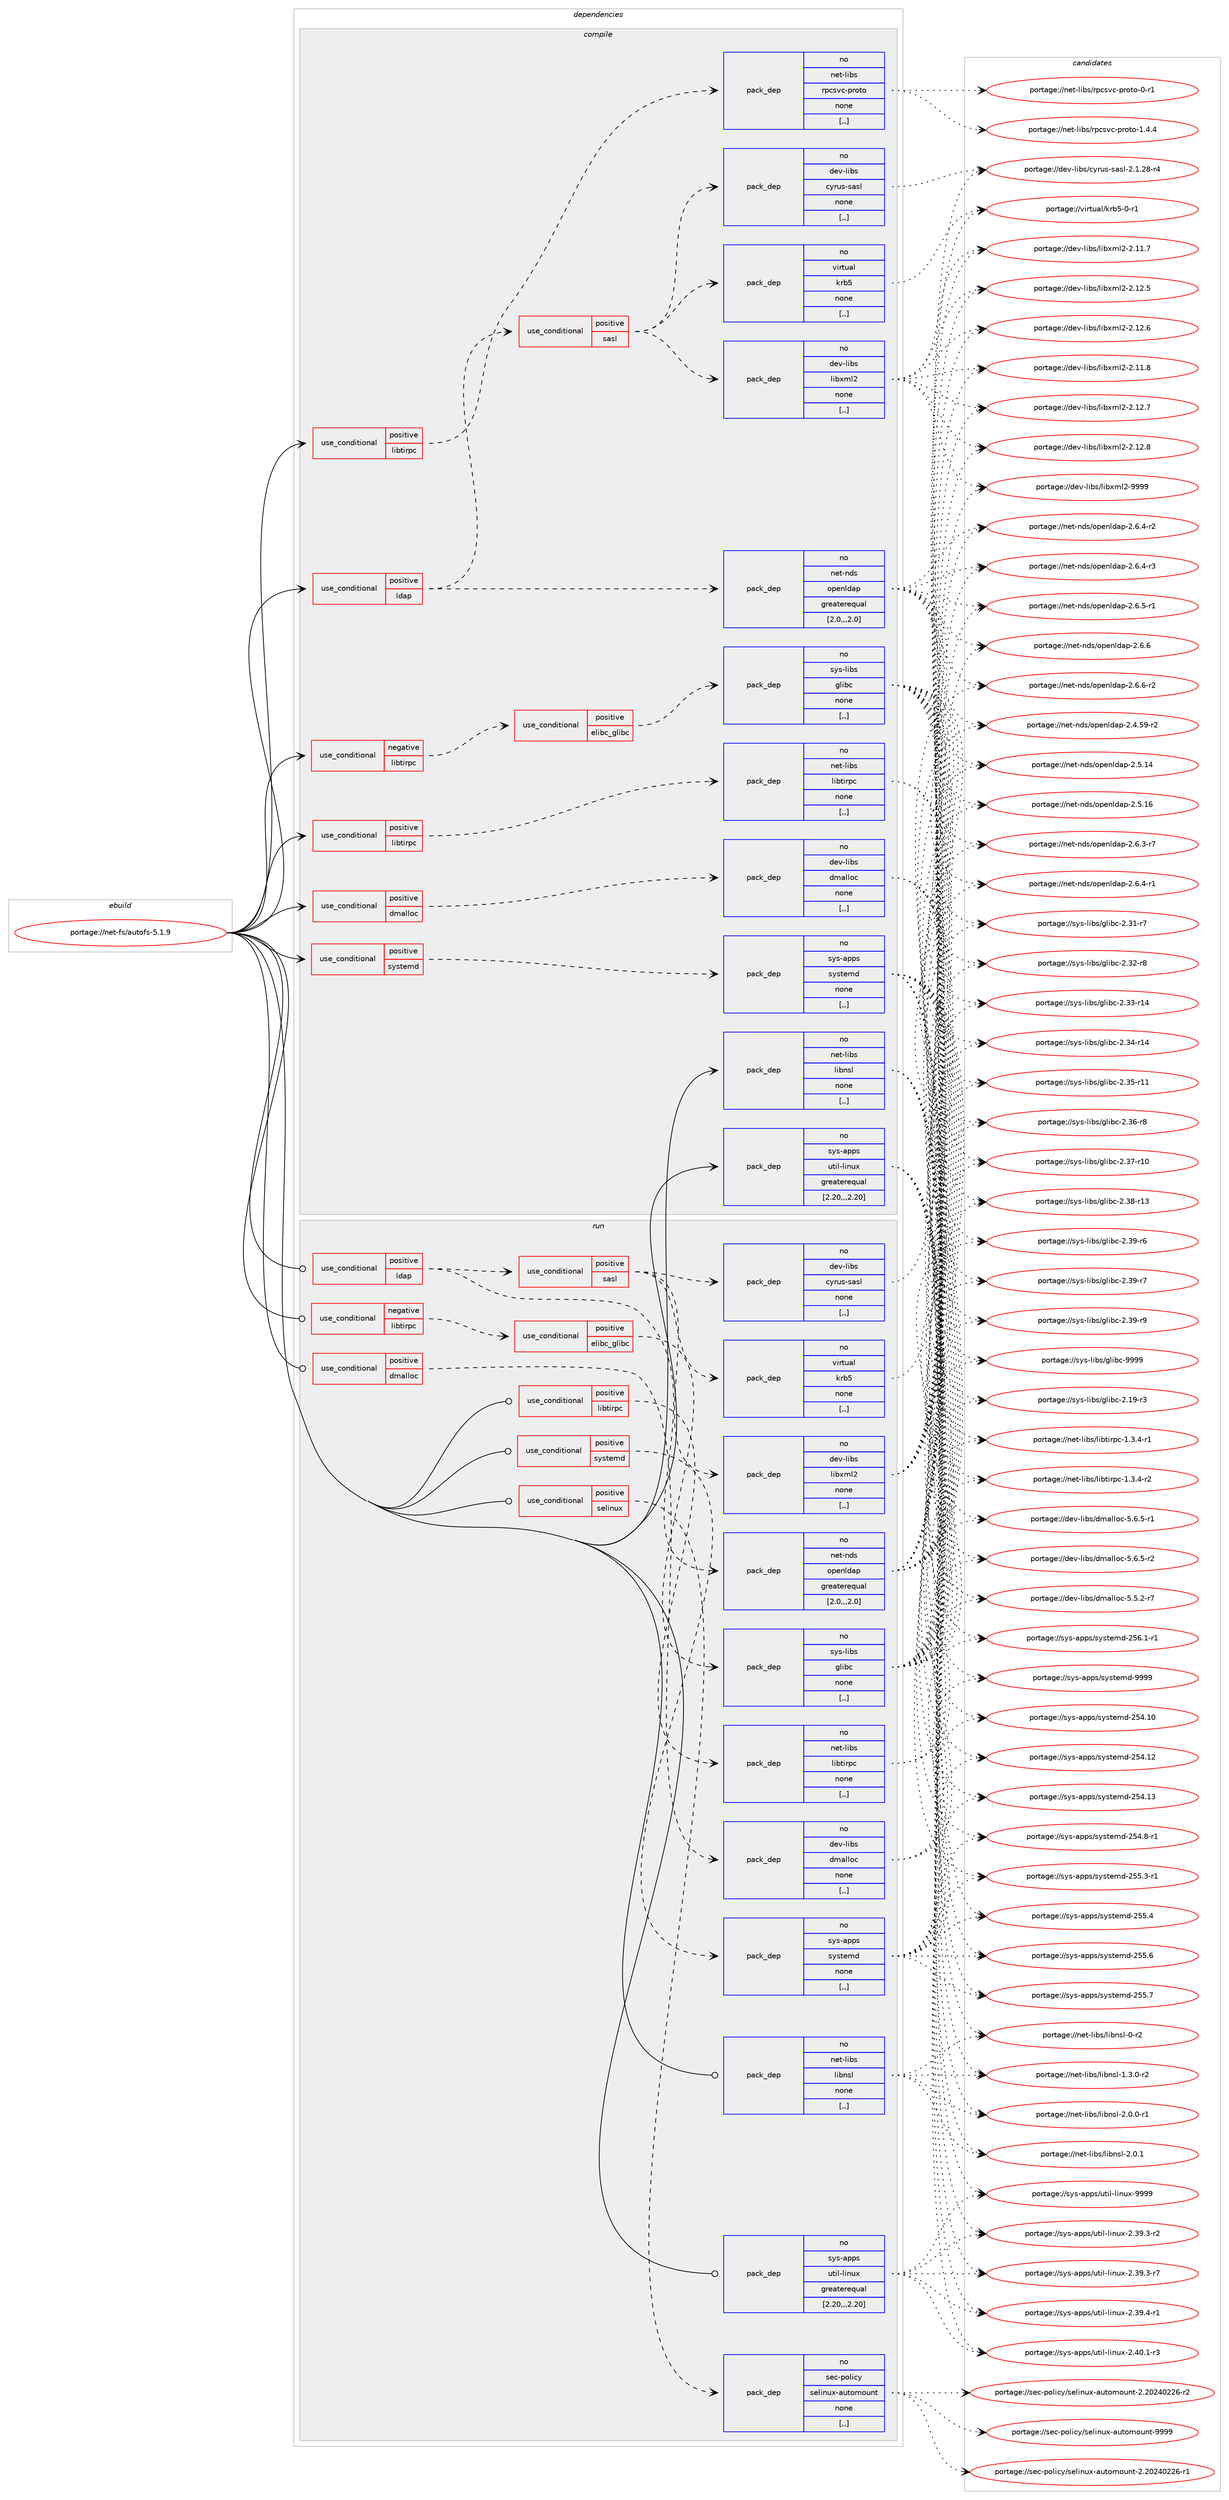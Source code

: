 digraph prolog {

# *************
# Graph options
# *************

newrank=true;
concentrate=true;
compound=true;
graph [rankdir=LR,fontname=Helvetica,fontsize=10,ranksep=1.5];#, ranksep=2.5, nodesep=0.2];
edge  [arrowhead=vee];
node  [fontname=Helvetica,fontsize=10];

# **********
# The ebuild
# **********

subgraph cluster_leftcol {
color=gray;
label=<<i>ebuild</i>>;
id [label="portage://net-fs/autofs-5.1.9", color=red, width=4, href="../net-fs/autofs-5.1.9.svg"];
}

# ****************
# The dependencies
# ****************

subgraph cluster_midcol {
color=gray;
label=<<i>dependencies</i>>;
subgraph cluster_compile {
fillcolor="#eeeeee";
style=filled;
label=<<i>compile</i>>;
subgraph cond87796 {
dependency338786 [label=<<TABLE BORDER="0" CELLBORDER="1" CELLSPACING="0" CELLPADDING="4"><TR><TD ROWSPAN="3" CELLPADDING="10">use_conditional</TD></TR><TR><TD>negative</TD></TR><TR><TD>libtirpc</TD></TR></TABLE>>, shape=none, color=red];
subgraph cond87797 {
dependency338787 [label=<<TABLE BORDER="0" CELLBORDER="1" CELLSPACING="0" CELLPADDING="4"><TR><TD ROWSPAN="3" CELLPADDING="10">use_conditional</TD></TR><TR><TD>positive</TD></TR><TR><TD>elibc_glibc</TD></TR></TABLE>>, shape=none, color=red];
subgraph pack248451 {
dependency338788 [label=<<TABLE BORDER="0" CELLBORDER="1" CELLSPACING="0" CELLPADDING="4" WIDTH="220"><TR><TD ROWSPAN="6" CELLPADDING="30">pack_dep</TD></TR><TR><TD WIDTH="110">no</TD></TR><TR><TD>sys-libs</TD></TR><TR><TD>glibc</TD></TR><TR><TD>none</TD></TR><TR><TD>[,,]</TD></TR></TABLE>>, shape=none, color=blue];
}
dependency338787:e -> dependency338788:w [weight=20,style="dashed",arrowhead="vee"];
}
dependency338786:e -> dependency338787:w [weight=20,style="dashed",arrowhead="vee"];
}
id:e -> dependency338786:w [weight=20,style="solid",arrowhead="vee"];
subgraph cond87798 {
dependency338789 [label=<<TABLE BORDER="0" CELLBORDER="1" CELLSPACING="0" CELLPADDING="4"><TR><TD ROWSPAN="3" CELLPADDING="10">use_conditional</TD></TR><TR><TD>positive</TD></TR><TR><TD>dmalloc</TD></TR></TABLE>>, shape=none, color=red];
subgraph pack248452 {
dependency338790 [label=<<TABLE BORDER="0" CELLBORDER="1" CELLSPACING="0" CELLPADDING="4" WIDTH="220"><TR><TD ROWSPAN="6" CELLPADDING="30">pack_dep</TD></TR><TR><TD WIDTH="110">no</TD></TR><TR><TD>dev-libs</TD></TR><TR><TD>dmalloc</TD></TR><TR><TD>none</TD></TR><TR><TD>[,,]</TD></TR></TABLE>>, shape=none, color=blue];
}
dependency338789:e -> dependency338790:w [weight=20,style="dashed",arrowhead="vee"];
}
id:e -> dependency338789:w [weight=20,style="solid",arrowhead="vee"];
subgraph cond87799 {
dependency338791 [label=<<TABLE BORDER="0" CELLBORDER="1" CELLSPACING="0" CELLPADDING="4"><TR><TD ROWSPAN="3" CELLPADDING="10">use_conditional</TD></TR><TR><TD>positive</TD></TR><TR><TD>ldap</TD></TR></TABLE>>, shape=none, color=red];
subgraph pack248453 {
dependency338792 [label=<<TABLE BORDER="0" CELLBORDER="1" CELLSPACING="0" CELLPADDING="4" WIDTH="220"><TR><TD ROWSPAN="6" CELLPADDING="30">pack_dep</TD></TR><TR><TD WIDTH="110">no</TD></TR><TR><TD>net-nds</TD></TR><TR><TD>openldap</TD></TR><TR><TD>greaterequal</TD></TR><TR><TD>[2.0,,,2.0]</TD></TR></TABLE>>, shape=none, color=blue];
}
dependency338791:e -> dependency338792:w [weight=20,style="dashed",arrowhead="vee"];
subgraph cond87800 {
dependency338793 [label=<<TABLE BORDER="0" CELLBORDER="1" CELLSPACING="0" CELLPADDING="4"><TR><TD ROWSPAN="3" CELLPADDING="10">use_conditional</TD></TR><TR><TD>positive</TD></TR><TR><TD>sasl</TD></TR></TABLE>>, shape=none, color=red];
subgraph pack248454 {
dependency338794 [label=<<TABLE BORDER="0" CELLBORDER="1" CELLSPACING="0" CELLPADDING="4" WIDTH="220"><TR><TD ROWSPAN="6" CELLPADDING="30">pack_dep</TD></TR><TR><TD WIDTH="110">no</TD></TR><TR><TD>dev-libs</TD></TR><TR><TD>cyrus-sasl</TD></TR><TR><TD>none</TD></TR><TR><TD>[,,]</TD></TR></TABLE>>, shape=none, color=blue];
}
dependency338793:e -> dependency338794:w [weight=20,style="dashed",arrowhead="vee"];
subgraph pack248455 {
dependency338795 [label=<<TABLE BORDER="0" CELLBORDER="1" CELLSPACING="0" CELLPADDING="4" WIDTH="220"><TR><TD ROWSPAN="6" CELLPADDING="30">pack_dep</TD></TR><TR><TD WIDTH="110">no</TD></TR><TR><TD>dev-libs</TD></TR><TR><TD>libxml2</TD></TR><TR><TD>none</TD></TR><TR><TD>[,,]</TD></TR></TABLE>>, shape=none, color=blue];
}
dependency338793:e -> dependency338795:w [weight=20,style="dashed",arrowhead="vee"];
subgraph pack248456 {
dependency338796 [label=<<TABLE BORDER="0" CELLBORDER="1" CELLSPACING="0" CELLPADDING="4" WIDTH="220"><TR><TD ROWSPAN="6" CELLPADDING="30">pack_dep</TD></TR><TR><TD WIDTH="110">no</TD></TR><TR><TD>virtual</TD></TR><TR><TD>krb5</TD></TR><TR><TD>none</TD></TR><TR><TD>[,,]</TD></TR></TABLE>>, shape=none, color=blue];
}
dependency338793:e -> dependency338796:w [weight=20,style="dashed",arrowhead="vee"];
}
dependency338791:e -> dependency338793:w [weight=20,style="dashed",arrowhead="vee"];
}
id:e -> dependency338791:w [weight=20,style="solid",arrowhead="vee"];
subgraph cond87801 {
dependency338797 [label=<<TABLE BORDER="0" CELLBORDER="1" CELLSPACING="0" CELLPADDING="4"><TR><TD ROWSPAN="3" CELLPADDING="10">use_conditional</TD></TR><TR><TD>positive</TD></TR><TR><TD>libtirpc</TD></TR></TABLE>>, shape=none, color=red];
subgraph pack248457 {
dependency338798 [label=<<TABLE BORDER="0" CELLBORDER="1" CELLSPACING="0" CELLPADDING="4" WIDTH="220"><TR><TD ROWSPAN="6" CELLPADDING="30">pack_dep</TD></TR><TR><TD WIDTH="110">no</TD></TR><TR><TD>net-libs</TD></TR><TR><TD>libtirpc</TD></TR><TR><TD>none</TD></TR><TR><TD>[,,]</TD></TR></TABLE>>, shape=none, color=blue];
}
dependency338797:e -> dependency338798:w [weight=20,style="dashed",arrowhead="vee"];
}
id:e -> dependency338797:w [weight=20,style="solid",arrowhead="vee"];
subgraph cond87802 {
dependency338799 [label=<<TABLE BORDER="0" CELLBORDER="1" CELLSPACING="0" CELLPADDING="4"><TR><TD ROWSPAN="3" CELLPADDING="10">use_conditional</TD></TR><TR><TD>positive</TD></TR><TR><TD>libtirpc</TD></TR></TABLE>>, shape=none, color=red];
subgraph pack248458 {
dependency338800 [label=<<TABLE BORDER="0" CELLBORDER="1" CELLSPACING="0" CELLPADDING="4" WIDTH="220"><TR><TD ROWSPAN="6" CELLPADDING="30">pack_dep</TD></TR><TR><TD WIDTH="110">no</TD></TR><TR><TD>net-libs</TD></TR><TR><TD>rpcsvc-proto</TD></TR><TR><TD>none</TD></TR><TR><TD>[,,]</TD></TR></TABLE>>, shape=none, color=blue];
}
dependency338799:e -> dependency338800:w [weight=20,style="dashed",arrowhead="vee"];
}
id:e -> dependency338799:w [weight=20,style="solid",arrowhead="vee"];
subgraph cond87803 {
dependency338801 [label=<<TABLE BORDER="0" CELLBORDER="1" CELLSPACING="0" CELLPADDING="4"><TR><TD ROWSPAN="3" CELLPADDING="10">use_conditional</TD></TR><TR><TD>positive</TD></TR><TR><TD>systemd</TD></TR></TABLE>>, shape=none, color=red];
subgraph pack248459 {
dependency338802 [label=<<TABLE BORDER="0" CELLBORDER="1" CELLSPACING="0" CELLPADDING="4" WIDTH="220"><TR><TD ROWSPAN="6" CELLPADDING="30">pack_dep</TD></TR><TR><TD WIDTH="110">no</TD></TR><TR><TD>sys-apps</TD></TR><TR><TD>systemd</TD></TR><TR><TD>none</TD></TR><TR><TD>[,,]</TD></TR></TABLE>>, shape=none, color=blue];
}
dependency338801:e -> dependency338802:w [weight=20,style="dashed",arrowhead="vee"];
}
id:e -> dependency338801:w [weight=20,style="solid",arrowhead="vee"];
subgraph pack248460 {
dependency338803 [label=<<TABLE BORDER="0" CELLBORDER="1" CELLSPACING="0" CELLPADDING="4" WIDTH="220"><TR><TD ROWSPAN="6" CELLPADDING="30">pack_dep</TD></TR><TR><TD WIDTH="110">no</TD></TR><TR><TD>net-libs</TD></TR><TR><TD>libnsl</TD></TR><TR><TD>none</TD></TR><TR><TD>[,,]</TD></TR></TABLE>>, shape=none, color=blue];
}
id:e -> dependency338803:w [weight=20,style="solid",arrowhead="vee"];
subgraph pack248461 {
dependency338804 [label=<<TABLE BORDER="0" CELLBORDER="1" CELLSPACING="0" CELLPADDING="4" WIDTH="220"><TR><TD ROWSPAN="6" CELLPADDING="30">pack_dep</TD></TR><TR><TD WIDTH="110">no</TD></TR><TR><TD>sys-apps</TD></TR><TR><TD>util-linux</TD></TR><TR><TD>greaterequal</TD></TR><TR><TD>[2.20,,,2.20]</TD></TR></TABLE>>, shape=none, color=blue];
}
id:e -> dependency338804:w [weight=20,style="solid",arrowhead="vee"];
}
subgraph cluster_compileandrun {
fillcolor="#eeeeee";
style=filled;
label=<<i>compile and run</i>>;
}
subgraph cluster_run {
fillcolor="#eeeeee";
style=filled;
label=<<i>run</i>>;
subgraph cond87804 {
dependency338805 [label=<<TABLE BORDER="0" CELLBORDER="1" CELLSPACING="0" CELLPADDING="4"><TR><TD ROWSPAN="3" CELLPADDING="10">use_conditional</TD></TR><TR><TD>negative</TD></TR><TR><TD>libtirpc</TD></TR></TABLE>>, shape=none, color=red];
subgraph cond87805 {
dependency338806 [label=<<TABLE BORDER="0" CELLBORDER="1" CELLSPACING="0" CELLPADDING="4"><TR><TD ROWSPAN="3" CELLPADDING="10">use_conditional</TD></TR><TR><TD>positive</TD></TR><TR><TD>elibc_glibc</TD></TR></TABLE>>, shape=none, color=red];
subgraph pack248462 {
dependency338807 [label=<<TABLE BORDER="0" CELLBORDER="1" CELLSPACING="0" CELLPADDING="4" WIDTH="220"><TR><TD ROWSPAN="6" CELLPADDING="30">pack_dep</TD></TR><TR><TD WIDTH="110">no</TD></TR><TR><TD>sys-libs</TD></TR><TR><TD>glibc</TD></TR><TR><TD>none</TD></TR><TR><TD>[,,]</TD></TR></TABLE>>, shape=none, color=blue];
}
dependency338806:e -> dependency338807:w [weight=20,style="dashed",arrowhead="vee"];
}
dependency338805:e -> dependency338806:w [weight=20,style="dashed",arrowhead="vee"];
}
id:e -> dependency338805:w [weight=20,style="solid",arrowhead="odot"];
subgraph cond87806 {
dependency338808 [label=<<TABLE BORDER="0" CELLBORDER="1" CELLSPACING="0" CELLPADDING="4"><TR><TD ROWSPAN="3" CELLPADDING="10">use_conditional</TD></TR><TR><TD>positive</TD></TR><TR><TD>dmalloc</TD></TR></TABLE>>, shape=none, color=red];
subgraph pack248463 {
dependency338809 [label=<<TABLE BORDER="0" CELLBORDER="1" CELLSPACING="0" CELLPADDING="4" WIDTH="220"><TR><TD ROWSPAN="6" CELLPADDING="30">pack_dep</TD></TR><TR><TD WIDTH="110">no</TD></TR><TR><TD>dev-libs</TD></TR><TR><TD>dmalloc</TD></TR><TR><TD>none</TD></TR><TR><TD>[,,]</TD></TR></TABLE>>, shape=none, color=blue];
}
dependency338808:e -> dependency338809:w [weight=20,style="dashed",arrowhead="vee"];
}
id:e -> dependency338808:w [weight=20,style="solid",arrowhead="odot"];
subgraph cond87807 {
dependency338810 [label=<<TABLE BORDER="0" CELLBORDER="1" CELLSPACING="0" CELLPADDING="4"><TR><TD ROWSPAN="3" CELLPADDING="10">use_conditional</TD></TR><TR><TD>positive</TD></TR><TR><TD>ldap</TD></TR></TABLE>>, shape=none, color=red];
subgraph pack248464 {
dependency338811 [label=<<TABLE BORDER="0" CELLBORDER="1" CELLSPACING="0" CELLPADDING="4" WIDTH="220"><TR><TD ROWSPAN="6" CELLPADDING="30">pack_dep</TD></TR><TR><TD WIDTH="110">no</TD></TR><TR><TD>net-nds</TD></TR><TR><TD>openldap</TD></TR><TR><TD>greaterequal</TD></TR><TR><TD>[2.0,,,2.0]</TD></TR></TABLE>>, shape=none, color=blue];
}
dependency338810:e -> dependency338811:w [weight=20,style="dashed",arrowhead="vee"];
subgraph cond87808 {
dependency338812 [label=<<TABLE BORDER="0" CELLBORDER="1" CELLSPACING="0" CELLPADDING="4"><TR><TD ROWSPAN="3" CELLPADDING="10">use_conditional</TD></TR><TR><TD>positive</TD></TR><TR><TD>sasl</TD></TR></TABLE>>, shape=none, color=red];
subgraph pack248465 {
dependency338813 [label=<<TABLE BORDER="0" CELLBORDER="1" CELLSPACING="0" CELLPADDING="4" WIDTH="220"><TR><TD ROWSPAN="6" CELLPADDING="30">pack_dep</TD></TR><TR><TD WIDTH="110">no</TD></TR><TR><TD>dev-libs</TD></TR><TR><TD>cyrus-sasl</TD></TR><TR><TD>none</TD></TR><TR><TD>[,,]</TD></TR></TABLE>>, shape=none, color=blue];
}
dependency338812:e -> dependency338813:w [weight=20,style="dashed",arrowhead="vee"];
subgraph pack248466 {
dependency338814 [label=<<TABLE BORDER="0" CELLBORDER="1" CELLSPACING="0" CELLPADDING="4" WIDTH="220"><TR><TD ROWSPAN="6" CELLPADDING="30">pack_dep</TD></TR><TR><TD WIDTH="110">no</TD></TR><TR><TD>dev-libs</TD></TR><TR><TD>libxml2</TD></TR><TR><TD>none</TD></TR><TR><TD>[,,]</TD></TR></TABLE>>, shape=none, color=blue];
}
dependency338812:e -> dependency338814:w [weight=20,style="dashed",arrowhead="vee"];
subgraph pack248467 {
dependency338815 [label=<<TABLE BORDER="0" CELLBORDER="1" CELLSPACING="0" CELLPADDING="4" WIDTH="220"><TR><TD ROWSPAN="6" CELLPADDING="30">pack_dep</TD></TR><TR><TD WIDTH="110">no</TD></TR><TR><TD>virtual</TD></TR><TR><TD>krb5</TD></TR><TR><TD>none</TD></TR><TR><TD>[,,]</TD></TR></TABLE>>, shape=none, color=blue];
}
dependency338812:e -> dependency338815:w [weight=20,style="dashed",arrowhead="vee"];
}
dependency338810:e -> dependency338812:w [weight=20,style="dashed",arrowhead="vee"];
}
id:e -> dependency338810:w [weight=20,style="solid",arrowhead="odot"];
subgraph cond87809 {
dependency338816 [label=<<TABLE BORDER="0" CELLBORDER="1" CELLSPACING="0" CELLPADDING="4"><TR><TD ROWSPAN="3" CELLPADDING="10">use_conditional</TD></TR><TR><TD>positive</TD></TR><TR><TD>libtirpc</TD></TR></TABLE>>, shape=none, color=red];
subgraph pack248468 {
dependency338817 [label=<<TABLE BORDER="0" CELLBORDER="1" CELLSPACING="0" CELLPADDING="4" WIDTH="220"><TR><TD ROWSPAN="6" CELLPADDING="30">pack_dep</TD></TR><TR><TD WIDTH="110">no</TD></TR><TR><TD>net-libs</TD></TR><TR><TD>libtirpc</TD></TR><TR><TD>none</TD></TR><TR><TD>[,,]</TD></TR></TABLE>>, shape=none, color=blue];
}
dependency338816:e -> dependency338817:w [weight=20,style="dashed",arrowhead="vee"];
}
id:e -> dependency338816:w [weight=20,style="solid",arrowhead="odot"];
subgraph cond87810 {
dependency338818 [label=<<TABLE BORDER="0" CELLBORDER="1" CELLSPACING="0" CELLPADDING="4"><TR><TD ROWSPAN="3" CELLPADDING="10">use_conditional</TD></TR><TR><TD>positive</TD></TR><TR><TD>selinux</TD></TR></TABLE>>, shape=none, color=red];
subgraph pack248469 {
dependency338819 [label=<<TABLE BORDER="0" CELLBORDER="1" CELLSPACING="0" CELLPADDING="4" WIDTH="220"><TR><TD ROWSPAN="6" CELLPADDING="30">pack_dep</TD></TR><TR><TD WIDTH="110">no</TD></TR><TR><TD>sec-policy</TD></TR><TR><TD>selinux-automount</TD></TR><TR><TD>none</TD></TR><TR><TD>[,,]</TD></TR></TABLE>>, shape=none, color=blue];
}
dependency338818:e -> dependency338819:w [weight=20,style="dashed",arrowhead="vee"];
}
id:e -> dependency338818:w [weight=20,style="solid",arrowhead="odot"];
subgraph cond87811 {
dependency338820 [label=<<TABLE BORDER="0" CELLBORDER="1" CELLSPACING="0" CELLPADDING="4"><TR><TD ROWSPAN="3" CELLPADDING="10">use_conditional</TD></TR><TR><TD>positive</TD></TR><TR><TD>systemd</TD></TR></TABLE>>, shape=none, color=red];
subgraph pack248470 {
dependency338821 [label=<<TABLE BORDER="0" CELLBORDER="1" CELLSPACING="0" CELLPADDING="4" WIDTH="220"><TR><TD ROWSPAN="6" CELLPADDING="30">pack_dep</TD></TR><TR><TD WIDTH="110">no</TD></TR><TR><TD>sys-apps</TD></TR><TR><TD>systemd</TD></TR><TR><TD>none</TD></TR><TR><TD>[,,]</TD></TR></TABLE>>, shape=none, color=blue];
}
dependency338820:e -> dependency338821:w [weight=20,style="dashed",arrowhead="vee"];
}
id:e -> dependency338820:w [weight=20,style="solid",arrowhead="odot"];
subgraph pack248471 {
dependency338822 [label=<<TABLE BORDER="0" CELLBORDER="1" CELLSPACING="0" CELLPADDING="4" WIDTH="220"><TR><TD ROWSPAN="6" CELLPADDING="30">pack_dep</TD></TR><TR><TD WIDTH="110">no</TD></TR><TR><TD>net-libs</TD></TR><TR><TD>libnsl</TD></TR><TR><TD>none</TD></TR><TR><TD>[,,]</TD></TR></TABLE>>, shape=none, color=blue];
}
id:e -> dependency338822:w [weight=20,style="solid",arrowhead="odot"];
subgraph pack248472 {
dependency338823 [label=<<TABLE BORDER="0" CELLBORDER="1" CELLSPACING="0" CELLPADDING="4" WIDTH="220"><TR><TD ROWSPAN="6" CELLPADDING="30">pack_dep</TD></TR><TR><TD WIDTH="110">no</TD></TR><TR><TD>sys-apps</TD></TR><TR><TD>util-linux</TD></TR><TR><TD>greaterequal</TD></TR><TR><TD>[2.20,,,2.20]</TD></TR></TABLE>>, shape=none, color=blue];
}
id:e -> dependency338823:w [weight=20,style="solid",arrowhead="odot"];
}
}

# **************
# The candidates
# **************

subgraph cluster_choices {
rank=same;
color=gray;
label=<<i>candidates</i>>;

subgraph choice248451 {
color=black;
nodesep=1;
choice115121115451081059811547103108105989945504649574511451 [label="portage://sys-libs/glibc-2.19-r3", color=red, width=4,href="../sys-libs/glibc-2.19-r3.svg"];
choice115121115451081059811547103108105989945504651494511455 [label="portage://sys-libs/glibc-2.31-r7", color=red, width=4,href="../sys-libs/glibc-2.31-r7.svg"];
choice115121115451081059811547103108105989945504651504511456 [label="portage://sys-libs/glibc-2.32-r8", color=red, width=4,href="../sys-libs/glibc-2.32-r8.svg"];
choice11512111545108105981154710310810598994550465151451144952 [label="portage://sys-libs/glibc-2.33-r14", color=red, width=4,href="../sys-libs/glibc-2.33-r14.svg"];
choice11512111545108105981154710310810598994550465152451144952 [label="portage://sys-libs/glibc-2.34-r14", color=red, width=4,href="../sys-libs/glibc-2.34-r14.svg"];
choice11512111545108105981154710310810598994550465153451144949 [label="portage://sys-libs/glibc-2.35-r11", color=red, width=4,href="../sys-libs/glibc-2.35-r11.svg"];
choice115121115451081059811547103108105989945504651544511456 [label="portage://sys-libs/glibc-2.36-r8", color=red, width=4,href="../sys-libs/glibc-2.36-r8.svg"];
choice11512111545108105981154710310810598994550465155451144948 [label="portage://sys-libs/glibc-2.37-r10", color=red, width=4,href="../sys-libs/glibc-2.37-r10.svg"];
choice11512111545108105981154710310810598994550465156451144951 [label="portage://sys-libs/glibc-2.38-r13", color=red, width=4,href="../sys-libs/glibc-2.38-r13.svg"];
choice115121115451081059811547103108105989945504651574511454 [label="portage://sys-libs/glibc-2.39-r6", color=red, width=4,href="../sys-libs/glibc-2.39-r6.svg"];
choice115121115451081059811547103108105989945504651574511455 [label="portage://sys-libs/glibc-2.39-r7", color=red, width=4,href="../sys-libs/glibc-2.39-r7.svg"];
choice115121115451081059811547103108105989945504651574511457 [label="portage://sys-libs/glibc-2.39-r9", color=red, width=4,href="../sys-libs/glibc-2.39-r9.svg"];
choice11512111545108105981154710310810598994557575757 [label="portage://sys-libs/glibc-9999", color=red, width=4,href="../sys-libs/glibc-9999.svg"];
dependency338788:e -> choice115121115451081059811547103108105989945504649574511451:w [style=dotted,weight="100"];
dependency338788:e -> choice115121115451081059811547103108105989945504651494511455:w [style=dotted,weight="100"];
dependency338788:e -> choice115121115451081059811547103108105989945504651504511456:w [style=dotted,weight="100"];
dependency338788:e -> choice11512111545108105981154710310810598994550465151451144952:w [style=dotted,weight="100"];
dependency338788:e -> choice11512111545108105981154710310810598994550465152451144952:w [style=dotted,weight="100"];
dependency338788:e -> choice11512111545108105981154710310810598994550465153451144949:w [style=dotted,weight="100"];
dependency338788:e -> choice115121115451081059811547103108105989945504651544511456:w [style=dotted,weight="100"];
dependency338788:e -> choice11512111545108105981154710310810598994550465155451144948:w [style=dotted,weight="100"];
dependency338788:e -> choice11512111545108105981154710310810598994550465156451144951:w [style=dotted,weight="100"];
dependency338788:e -> choice115121115451081059811547103108105989945504651574511454:w [style=dotted,weight="100"];
dependency338788:e -> choice115121115451081059811547103108105989945504651574511455:w [style=dotted,weight="100"];
dependency338788:e -> choice115121115451081059811547103108105989945504651574511457:w [style=dotted,weight="100"];
dependency338788:e -> choice11512111545108105981154710310810598994557575757:w [style=dotted,weight="100"];
}
subgraph choice248452 {
color=black;
nodesep=1;
choice10010111845108105981154710010997108108111994553465346504511455 [label="portage://dev-libs/dmalloc-5.5.2-r7", color=red, width=4,href="../dev-libs/dmalloc-5.5.2-r7.svg"];
choice10010111845108105981154710010997108108111994553465446534511449 [label="portage://dev-libs/dmalloc-5.6.5-r1", color=red, width=4,href="../dev-libs/dmalloc-5.6.5-r1.svg"];
choice10010111845108105981154710010997108108111994553465446534511450 [label="portage://dev-libs/dmalloc-5.6.5-r2", color=red, width=4,href="../dev-libs/dmalloc-5.6.5-r2.svg"];
dependency338790:e -> choice10010111845108105981154710010997108108111994553465346504511455:w [style=dotted,weight="100"];
dependency338790:e -> choice10010111845108105981154710010997108108111994553465446534511449:w [style=dotted,weight="100"];
dependency338790:e -> choice10010111845108105981154710010997108108111994553465446534511450:w [style=dotted,weight="100"];
}
subgraph choice248453 {
color=black;
nodesep=1;
choice110101116451101001154711111210111010810097112455046524653574511450 [label="portage://net-nds/openldap-2.4.59-r2", color=red, width=4,href="../net-nds/openldap-2.4.59-r2.svg"];
choice11010111645110100115471111121011101081009711245504653464952 [label="portage://net-nds/openldap-2.5.14", color=red, width=4,href="../net-nds/openldap-2.5.14.svg"];
choice11010111645110100115471111121011101081009711245504653464954 [label="portage://net-nds/openldap-2.5.16", color=red, width=4,href="../net-nds/openldap-2.5.16.svg"];
choice1101011164511010011547111112101110108100971124550465446514511455 [label="portage://net-nds/openldap-2.6.3-r7", color=red, width=4,href="../net-nds/openldap-2.6.3-r7.svg"];
choice1101011164511010011547111112101110108100971124550465446524511449 [label="portage://net-nds/openldap-2.6.4-r1", color=red, width=4,href="../net-nds/openldap-2.6.4-r1.svg"];
choice1101011164511010011547111112101110108100971124550465446524511450 [label="portage://net-nds/openldap-2.6.4-r2", color=red, width=4,href="../net-nds/openldap-2.6.4-r2.svg"];
choice1101011164511010011547111112101110108100971124550465446524511451 [label="portage://net-nds/openldap-2.6.4-r3", color=red, width=4,href="../net-nds/openldap-2.6.4-r3.svg"];
choice1101011164511010011547111112101110108100971124550465446534511449 [label="portage://net-nds/openldap-2.6.5-r1", color=red, width=4,href="../net-nds/openldap-2.6.5-r1.svg"];
choice110101116451101001154711111210111010810097112455046544654 [label="portage://net-nds/openldap-2.6.6", color=red, width=4,href="../net-nds/openldap-2.6.6.svg"];
choice1101011164511010011547111112101110108100971124550465446544511450 [label="portage://net-nds/openldap-2.6.6-r2", color=red, width=4,href="../net-nds/openldap-2.6.6-r2.svg"];
dependency338792:e -> choice110101116451101001154711111210111010810097112455046524653574511450:w [style=dotted,weight="100"];
dependency338792:e -> choice11010111645110100115471111121011101081009711245504653464952:w [style=dotted,weight="100"];
dependency338792:e -> choice11010111645110100115471111121011101081009711245504653464954:w [style=dotted,weight="100"];
dependency338792:e -> choice1101011164511010011547111112101110108100971124550465446514511455:w [style=dotted,weight="100"];
dependency338792:e -> choice1101011164511010011547111112101110108100971124550465446524511449:w [style=dotted,weight="100"];
dependency338792:e -> choice1101011164511010011547111112101110108100971124550465446524511450:w [style=dotted,weight="100"];
dependency338792:e -> choice1101011164511010011547111112101110108100971124550465446524511451:w [style=dotted,weight="100"];
dependency338792:e -> choice1101011164511010011547111112101110108100971124550465446534511449:w [style=dotted,weight="100"];
dependency338792:e -> choice110101116451101001154711111210111010810097112455046544654:w [style=dotted,weight="100"];
dependency338792:e -> choice1101011164511010011547111112101110108100971124550465446544511450:w [style=dotted,weight="100"];
}
subgraph choice248454 {
color=black;
nodesep=1;
choice100101118451081059811547991211141171154511597115108455046494650564511452 [label="portage://dev-libs/cyrus-sasl-2.1.28-r4", color=red, width=4,href="../dev-libs/cyrus-sasl-2.1.28-r4.svg"];
dependency338794:e -> choice100101118451081059811547991211141171154511597115108455046494650564511452:w [style=dotted,weight="100"];
}
subgraph choice248455 {
color=black;
nodesep=1;
choice100101118451081059811547108105981201091085045504649494655 [label="portage://dev-libs/libxml2-2.11.7", color=red, width=4,href="../dev-libs/libxml2-2.11.7.svg"];
choice100101118451081059811547108105981201091085045504649494656 [label="portage://dev-libs/libxml2-2.11.8", color=red, width=4,href="../dev-libs/libxml2-2.11.8.svg"];
choice100101118451081059811547108105981201091085045504649504653 [label="portage://dev-libs/libxml2-2.12.5", color=red, width=4,href="../dev-libs/libxml2-2.12.5.svg"];
choice100101118451081059811547108105981201091085045504649504654 [label="portage://dev-libs/libxml2-2.12.6", color=red, width=4,href="../dev-libs/libxml2-2.12.6.svg"];
choice100101118451081059811547108105981201091085045504649504655 [label="portage://dev-libs/libxml2-2.12.7", color=red, width=4,href="../dev-libs/libxml2-2.12.7.svg"];
choice100101118451081059811547108105981201091085045504649504656 [label="portage://dev-libs/libxml2-2.12.8", color=red, width=4,href="../dev-libs/libxml2-2.12.8.svg"];
choice10010111845108105981154710810598120109108504557575757 [label="portage://dev-libs/libxml2-9999", color=red, width=4,href="../dev-libs/libxml2-9999.svg"];
dependency338795:e -> choice100101118451081059811547108105981201091085045504649494655:w [style=dotted,weight="100"];
dependency338795:e -> choice100101118451081059811547108105981201091085045504649494656:w [style=dotted,weight="100"];
dependency338795:e -> choice100101118451081059811547108105981201091085045504649504653:w [style=dotted,weight="100"];
dependency338795:e -> choice100101118451081059811547108105981201091085045504649504654:w [style=dotted,weight="100"];
dependency338795:e -> choice100101118451081059811547108105981201091085045504649504655:w [style=dotted,weight="100"];
dependency338795:e -> choice100101118451081059811547108105981201091085045504649504656:w [style=dotted,weight="100"];
dependency338795:e -> choice10010111845108105981154710810598120109108504557575757:w [style=dotted,weight="100"];
}
subgraph choice248456 {
color=black;
nodesep=1;
choice1181051141161179710847107114985345484511449 [label="portage://virtual/krb5-0-r1", color=red, width=4,href="../virtual/krb5-0-r1.svg"];
dependency338796:e -> choice1181051141161179710847107114985345484511449:w [style=dotted,weight="100"];
}
subgraph choice248457 {
color=black;
nodesep=1;
choice11010111645108105981154710810598116105114112994549465146524511449 [label="portage://net-libs/libtirpc-1.3.4-r1", color=red, width=4,href="../net-libs/libtirpc-1.3.4-r1.svg"];
choice11010111645108105981154710810598116105114112994549465146524511450 [label="portage://net-libs/libtirpc-1.3.4-r2", color=red, width=4,href="../net-libs/libtirpc-1.3.4-r2.svg"];
dependency338798:e -> choice11010111645108105981154710810598116105114112994549465146524511449:w [style=dotted,weight="100"];
dependency338798:e -> choice11010111645108105981154710810598116105114112994549465146524511450:w [style=dotted,weight="100"];
}
subgraph choice248458 {
color=black;
nodesep=1;
choice11010111645108105981154711411299115118994511211411111611145484511449 [label="portage://net-libs/rpcsvc-proto-0-r1", color=red, width=4,href="../net-libs/rpcsvc-proto-0-r1.svg"];
choice110101116451081059811547114112991151189945112114111116111454946524652 [label="portage://net-libs/rpcsvc-proto-1.4.4", color=red, width=4,href="../net-libs/rpcsvc-proto-1.4.4.svg"];
dependency338800:e -> choice11010111645108105981154711411299115118994511211411111611145484511449:w [style=dotted,weight="100"];
dependency338800:e -> choice110101116451081059811547114112991151189945112114111116111454946524652:w [style=dotted,weight="100"];
}
subgraph choice248459 {
color=black;
nodesep=1;
choice11512111545971121121154711512111511610110910045505352464948 [label="portage://sys-apps/systemd-254.10", color=red, width=4,href="../sys-apps/systemd-254.10.svg"];
choice11512111545971121121154711512111511610110910045505352464950 [label="portage://sys-apps/systemd-254.12", color=red, width=4,href="../sys-apps/systemd-254.12.svg"];
choice11512111545971121121154711512111511610110910045505352464951 [label="portage://sys-apps/systemd-254.13", color=red, width=4,href="../sys-apps/systemd-254.13.svg"];
choice1151211154597112112115471151211151161011091004550535246564511449 [label="portage://sys-apps/systemd-254.8-r1", color=red, width=4,href="../sys-apps/systemd-254.8-r1.svg"];
choice1151211154597112112115471151211151161011091004550535346514511449 [label="portage://sys-apps/systemd-255.3-r1", color=red, width=4,href="../sys-apps/systemd-255.3-r1.svg"];
choice115121115459711211211547115121115116101109100455053534652 [label="portage://sys-apps/systemd-255.4", color=red, width=4,href="../sys-apps/systemd-255.4.svg"];
choice115121115459711211211547115121115116101109100455053534654 [label="portage://sys-apps/systemd-255.6", color=red, width=4,href="../sys-apps/systemd-255.6.svg"];
choice115121115459711211211547115121115116101109100455053534655 [label="portage://sys-apps/systemd-255.7", color=red, width=4,href="../sys-apps/systemd-255.7.svg"];
choice1151211154597112112115471151211151161011091004550535446494511449 [label="portage://sys-apps/systemd-256.1-r1", color=red, width=4,href="../sys-apps/systemd-256.1-r1.svg"];
choice1151211154597112112115471151211151161011091004557575757 [label="portage://sys-apps/systemd-9999", color=red, width=4,href="../sys-apps/systemd-9999.svg"];
dependency338802:e -> choice11512111545971121121154711512111511610110910045505352464948:w [style=dotted,weight="100"];
dependency338802:e -> choice11512111545971121121154711512111511610110910045505352464950:w [style=dotted,weight="100"];
dependency338802:e -> choice11512111545971121121154711512111511610110910045505352464951:w [style=dotted,weight="100"];
dependency338802:e -> choice1151211154597112112115471151211151161011091004550535246564511449:w [style=dotted,weight="100"];
dependency338802:e -> choice1151211154597112112115471151211151161011091004550535346514511449:w [style=dotted,weight="100"];
dependency338802:e -> choice115121115459711211211547115121115116101109100455053534652:w [style=dotted,weight="100"];
dependency338802:e -> choice115121115459711211211547115121115116101109100455053534654:w [style=dotted,weight="100"];
dependency338802:e -> choice115121115459711211211547115121115116101109100455053534655:w [style=dotted,weight="100"];
dependency338802:e -> choice1151211154597112112115471151211151161011091004550535446494511449:w [style=dotted,weight="100"];
dependency338802:e -> choice1151211154597112112115471151211151161011091004557575757:w [style=dotted,weight="100"];
}
subgraph choice248460 {
color=black;
nodesep=1;
choice1101011164510810598115471081059811011510845484511450 [label="portage://net-libs/libnsl-0-r2", color=red, width=4,href="../net-libs/libnsl-0-r2.svg"];
choice110101116451081059811547108105981101151084549465146484511450 [label="portage://net-libs/libnsl-1.3.0-r2", color=red, width=4,href="../net-libs/libnsl-1.3.0-r2.svg"];
choice110101116451081059811547108105981101151084550464846484511449 [label="portage://net-libs/libnsl-2.0.0-r1", color=red, width=4,href="../net-libs/libnsl-2.0.0-r1.svg"];
choice11010111645108105981154710810598110115108455046484649 [label="portage://net-libs/libnsl-2.0.1", color=red, width=4,href="../net-libs/libnsl-2.0.1.svg"];
dependency338803:e -> choice1101011164510810598115471081059811011510845484511450:w [style=dotted,weight="100"];
dependency338803:e -> choice110101116451081059811547108105981101151084549465146484511450:w [style=dotted,weight="100"];
dependency338803:e -> choice110101116451081059811547108105981101151084550464846484511449:w [style=dotted,weight="100"];
dependency338803:e -> choice11010111645108105981154710810598110115108455046484649:w [style=dotted,weight="100"];
}
subgraph choice248461 {
color=black;
nodesep=1;
choice11512111545971121121154711711610510845108105110117120455046515746514511450 [label="portage://sys-apps/util-linux-2.39.3-r2", color=red, width=4,href="../sys-apps/util-linux-2.39.3-r2.svg"];
choice11512111545971121121154711711610510845108105110117120455046515746514511455 [label="portage://sys-apps/util-linux-2.39.3-r7", color=red, width=4,href="../sys-apps/util-linux-2.39.3-r7.svg"];
choice11512111545971121121154711711610510845108105110117120455046515746524511449 [label="portage://sys-apps/util-linux-2.39.4-r1", color=red, width=4,href="../sys-apps/util-linux-2.39.4-r1.svg"];
choice11512111545971121121154711711610510845108105110117120455046524846494511451 [label="portage://sys-apps/util-linux-2.40.1-r3", color=red, width=4,href="../sys-apps/util-linux-2.40.1-r3.svg"];
choice115121115459711211211547117116105108451081051101171204557575757 [label="portage://sys-apps/util-linux-9999", color=red, width=4,href="../sys-apps/util-linux-9999.svg"];
dependency338804:e -> choice11512111545971121121154711711610510845108105110117120455046515746514511450:w [style=dotted,weight="100"];
dependency338804:e -> choice11512111545971121121154711711610510845108105110117120455046515746514511455:w [style=dotted,weight="100"];
dependency338804:e -> choice11512111545971121121154711711610510845108105110117120455046515746524511449:w [style=dotted,weight="100"];
dependency338804:e -> choice11512111545971121121154711711610510845108105110117120455046524846494511451:w [style=dotted,weight="100"];
dependency338804:e -> choice115121115459711211211547117116105108451081051101171204557575757:w [style=dotted,weight="100"];
}
subgraph choice248462 {
color=black;
nodesep=1;
choice115121115451081059811547103108105989945504649574511451 [label="portage://sys-libs/glibc-2.19-r3", color=red, width=4,href="../sys-libs/glibc-2.19-r3.svg"];
choice115121115451081059811547103108105989945504651494511455 [label="portage://sys-libs/glibc-2.31-r7", color=red, width=4,href="../sys-libs/glibc-2.31-r7.svg"];
choice115121115451081059811547103108105989945504651504511456 [label="portage://sys-libs/glibc-2.32-r8", color=red, width=4,href="../sys-libs/glibc-2.32-r8.svg"];
choice11512111545108105981154710310810598994550465151451144952 [label="portage://sys-libs/glibc-2.33-r14", color=red, width=4,href="../sys-libs/glibc-2.33-r14.svg"];
choice11512111545108105981154710310810598994550465152451144952 [label="portage://sys-libs/glibc-2.34-r14", color=red, width=4,href="../sys-libs/glibc-2.34-r14.svg"];
choice11512111545108105981154710310810598994550465153451144949 [label="portage://sys-libs/glibc-2.35-r11", color=red, width=4,href="../sys-libs/glibc-2.35-r11.svg"];
choice115121115451081059811547103108105989945504651544511456 [label="portage://sys-libs/glibc-2.36-r8", color=red, width=4,href="../sys-libs/glibc-2.36-r8.svg"];
choice11512111545108105981154710310810598994550465155451144948 [label="portage://sys-libs/glibc-2.37-r10", color=red, width=4,href="../sys-libs/glibc-2.37-r10.svg"];
choice11512111545108105981154710310810598994550465156451144951 [label="portage://sys-libs/glibc-2.38-r13", color=red, width=4,href="../sys-libs/glibc-2.38-r13.svg"];
choice115121115451081059811547103108105989945504651574511454 [label="portage://sys-libs/glibc-2.39-r6", color=red, width=4,href="../sys-libs/glibc-2.39-r6.svg"];
choice115121115451081059811547103108105989945504651574511455 [label="portage://sys-libs/glibc-2.39-r7", color=red, width=4,href="../sys-libs/glibc-2.39-r7.svg"];
choice115121115451081059811547103108105989945504651574511457 [label="portage://sys-libs/glibc-2.39-r9", color=red, width=4,href="../sys-libs/glibc-2.39-r9.svg"];
choice11512111545108105981154710310810598994557575757 [label="portage://sys-libs/glibc-9999", color=red, width=4,href="../sys-libs/glibc-9999.svg"];
dependency338807:e -> choice115121115451081059811547103108105989945504649574511451:w [style=dotted,weight="100"];
dependency338807:e -> choice115121115451081059811547103108105989945504651494511455:w [style=dotted,weight="100"];
dependency338807:e -> choice115121115451081059811547103108105989945504651504511456:w [style=dotted,weight="100"];
dependency338807:e -> choice11512111545108105981154710310810598994550465151451144952:w [style=dotted,weight="100"];
dependency338807:e -> choice11512111545108105981154710310810598994550465152451144952:w [style=dotted,weight="100"];
dependency338807:e -> choice11512111545108105981154710310810598994550465153451144949:w [style=dotted,weight="100"];
dependency338807:e -> choice115121115451081059811547103108105989945504651544511456:w [style=dotted,weight="100"];
dependency338807:e -> choice11512111545108105981154710310810598994550465155451144948:w [style=dotted,weight="100"];
dependency338807:e -> choice11512111545108105981154710310810598994550465156451144951:w [style=dotted,weight="100"];
dependency338807:e -> choice115121115451081059811547103108105989945504651574511454:w [style=dotted,weight="100"];
dependency338807:e -> choice115121115451081059811547103108105989945504651574511455:w [style=dotted,weight="100"];
dependency338807:e -> choice115121115451081059811547103108105989945504651574511457:w [style=dotted,weight="100"];
dependency338807:e -> choice11512111545108105981154710310810598994557575757:w [style=dotted,weight="100"];
}
subgraph choice248463 {
color=black;
nodesep=1;
choice10010111845108105981154710010997108108111994553465346504511455 [label="portage://dev-libs/dmalloc-5.5.2-r7", color=red, width=4,href="../dev-libs/dmalloc-5.5.2-r7.svg"];
choice10010111845108105981154710010997108108111994553465446534511449 [label="portage://dev-libs/dmalloc-5.6.5-r1", color=red, width=4,href="../dev-libs/dmalloc-5.6.5-r1.svg"];
choice10010111845108105981154710010997108108111994553465446534511450 [label="portage://dev-libs/dmalloc-5.6.5-r2", color=red, width=4,href="../dev-libs/dmalloc-5.6.5-r2.svg"];
dependency338809:e -> choice10010111845108105981154710010997108108111994553465346504511455:w [style=dotted,weight="100"];
dependency338809:e -> choice10010111845108105981154710010997108108111994553465446534511449:w [style=dotted,weight="100"];
dependency338809:e -> choice10010111845108105981154710010997108108111994553465446534511450:w [style=dotted,weight="100"];
}
subgraph choice248464 {
color=black;
nodesep=1;
choice110101116451101001154711111210111010810097112455046524653574511450 [label="portage://net-nds/openldap-2.4.59-r2", color=red, width=4,href="../net-nds/openldap-2.4.59-r2.svg"];
choice11010111645110100115471111121011101081009711245504653464952 [label="portage://net-nds/openldap-2.5.14", color=red, width=4,href="../net-nds/openldap-2.5.14.svg"];
choice11010111645110100115471111121011101081009711245504653464954 [label="portage://net-nds/openldap-2.5.16", color=red, width=4,href="../net-nds/openldap-2.5.16.svg"];
choice1101011164511010011547111112101110108100971124550465446514511455 [label="portage://net-nds/openldap-2.6.3-r7", color=red, width=4,href="../net-nds/openldap-2.6.3-r7.svg"];
choice1101011164511010011547111112101110108100971124550465446524511449 [label="portage://net-nds/openldap-2.6.4-r1", color=red, width=4,href="../net-nds/openldap-2.6.4-r1.svg"];
choice1101011164511010011547111112101110108100971124550465446524511450 [label="portage://net-nds/openldap-2.6.4-r2", color=red, width=4,href="../net-nds/openldap-2.6.4-r2.svg"];
choice1101011164511010011547111112101110108100971124550465446524511451 [label="portage://net-nds/openldap-2.6.4-r3", color=red, width=4,href="../net-nds/openldap-2.6.4-r3.svg"];
choice1101011164511010011547111112101110108100971124550465446534511449 [label="portage://net-nds/openldap-2.6.5-r1", color=red, width=4,href="../net-nds/openldap-2.6.5-r1.svg"];
choice110101116451101001154711111210111010810097112455046544654 [label="portage://net-nds/openldap-2.6.6", color=red, width=4,href="../net-nds/openldap-2.6.6.svg"];
choice1101011164511010011547111112101110108100971124550465446544511450 [label="portage://net-nds/openldap-2.6.6-r2", color=red, width=4,href="../net-nds/openldap-2.6.6-r2.svg"];
dependency338811:e -> choice110101116451101001154711111210111010810097112455046524653574511450:w [style=dotted,weight="100"];
dependency338811:e -> choice11010111645110100115471111121011101081009711245504653464952:w [style=dotted,weight="100"];
dependency338811:e -> choice11010111645110100115471111121011101081009711245504653464954:w [style=dotted,weight="100"];
dependency338811:e -> choice1101011164511010011547111112101110108100971124550465446514511455:w [style=dotted,weight="100"];
dependency338811:e -> choice1101011164511010011547111112101110108100971124550465446524511449:w [style=dotted,weight="100"];
dependency338811:e -> choice1101011164511010011547111112101110108100971124550465446524511450:w [style=dotted,weight="100"];
dependency338811:e -> choice1101011164511010011547111112101110108100971124550465446524511451:w [style=dotted,weight="100"];
dependency338811:e -> choice1101011164511010011547111112101110108100971124550465446534511449:w [style=dotted,weight="100"];
dependency338811:e -> choice110101116451101001154711111210111010810097112455046544654:w [style=dotted,weight="100"];
dependency338811:e -> choice1101011164511010011547111112101110108100971124550465446544511450:w [style=dotted,weight="100"];
}
subgraph choice248465 {
color=black;
nodesep=1;
choice100101118451081059811547991211141171154511597115108455046494650564511452 [label="portage://dev-libs/cyrus-sasl-2.1.28-r4", color=red, width=4,href="../dev-libs/cyrus-sasl-2.1.28-r4.svg"];
dependency338813:e -> choice100101118451081059811547991211141171154511597115108455046494650564511452:w [style=dotted,weight="100"];
}
subgraph choice248466 {
color=black;
nodesep=1;
choice100101118451081059811547108105981201091085045504649494655 [label="portage://dev-libs/libxml2-2.11.7", color=red, width=4,href="../dev-libs/libxml2-2.11.7.svg"];
choice100101118451081059811547108105981201091085045504649494656 [label="portage://dev-libs/libxml2-2.11.8", color=red, width=4,href="../dev-libs/libxml2-2.11.8.svg"];
choice100101118451081059811547108105981201091085045504649504653 [label="portage://dev-libs/libxml2-2.12.5", color=red, width=4,href="../dev-libs/libxml2-2.12.5.svg"];
choice100101118451081059811547108105981201091085045504649504654 [label="portage://dev-libs/libxml2-2.12.6", color=red, width=4,href="../dev-libs/libxml2-2.12.6.svg"];
choice100101118451081059811547108105981201091085045504649504655 [label="portage://dev-libs/libxml2-2.12.7", color=red, width=4,href="../dev-libs/libxml2-2.12.7.svg"];
choice100101118451081059811547108105981201091085045504649504656 [label="portage://dev-libs/libxml2-2.12.8", color=red, width=4,href="../dev-libs/libxml2-2.12.8.svg"];
choice10010111845108105981154710810598120109108504557575757 [label="portage://dev-libs/libxml2-9999", color=red, width=4,href="../dev-libs/libxml2-9999.svg"];
dependency338814:e -> choice100101118451081059811547108105981201091085045504649494655:w [style=dotted,weight="100"];
dependency338814:e -> choice100101118451081059811547108105981201091085045504649494656:w [style=dotted,weight="100"];
dependency338814:e -> choice100101118451081059811547108105981201091085045504649504653:w [style=dotted,weight="100"];
dependency338814:e -> choice100101118451081059811547108105981201091085045504649504654:w [style=dotted,weight="100"];
dependency338814:e -> choice100101118451081059811547108105981201091085045504649504655:w [style=dotted,weight="100"];
dependency338814:e -> choice100101118451081059811547108105981201091085045504649504656:w [style=dotted,weight="100"];
dependency338814:e -> choice10010111845108105981154710810598120109108504557575757:w [style=dotted,weight="100"];
}
subgraph choice248467 {
color=black;
nodesep=1;
choice1181051141161179710847107114985345484511449 [label="portage://virtual/krb5-0-r1", color=red, width=4,href="../virtual/krb5-0-r1.svg"];
dependency338815:e -> choice1181051141161179710847107114985345484511449:w [style=dotted,weight="100"];
}
subgraph choice248468 {
color=black;
nodesep=1;
choice11010111645108105981154710810598116105114112994549465146524511449 [label="portage://net-libs/libtirpc-1.3.4-r1", color=red, width=4,href="../net-libs/libtirpc-1.3.4-r1.svg"];
choice11010111645108105981154710810598116105114112994549465146524511450 [label="portage://net-libs/libtirpc-1.3.4-r2", color=red, width=4,href="../net-libs/libtirpc-1.3.4-r2.svg"];
dependency338817:e -> choice11010111645108105981154710810598116105114112994549465146524511449:w [style=dotted,weight="100"];
dependency338817:e -> choice11010111645108105981154710810598116105114112994549465146524511450:w [style=dotted,weight="100"];
}
subgraph choice248469 {
color=black;
nodesep=1;
choice11510199451121111081059912147115101108105110117120459711711611110911111711011645504650485052485050544511449 [label="portage://sec-policy/selinux-automount-2.20240226-r1", color=red, width=4,href="../sec-policy/selinux-automount-2.20240226-r1.svg"];
choice11510199451121111081059912147115101108105110117120459711711611110911111711011645504650485052485050544511450 [label="portage://sec-policy/selinux-automount-2.20240226-r2", color=red, width=4,href="../sec-policy/selinux-automount-2.20240226-r2.svg"];
choice1151019945112111108105991214711510110810511011712045971171161111091111171101164557575757 [label="portage://sec-policy/selinux-automount-9999", color=red, width=4,href="../sec-policy/selinux-automount-9999.svg"];
dependency338819:e -> choice11510199451121111081059912147115101108105110117120459711711611110911111711011645504650485052485050544511449:w [style=dotted,weight="100"];
dependency338819:e -> choice11510199451121111081059912147115101108105110117120459711711611110911111711011645504650485052485050544511450:w [style=dotted,weight="100"];
dependency338819:e -> choice1151019945112111108105991214711510110810511011712045971171161111091111171101164557575757:w [style=dotted,weight="100"];
}
subgraph choice248470 {
color=black;
nodesep=1;
choice11512111545971121121154711512111511610110910045505352464948 [label="portage://sys-apps/systemd-254.10", color=red, width=4,href="../sys-apps/systemd-254.10.svg"];
choice11512111545971121121154711512111511610110910045505352464950 [label="portage://sys-apps/systemd-254.12", color=red, width=4,href="../sys-apps/systemd-254.12.svg"];
choice11512111545971121121154711512111511610110910045505352464951 [label="portage://sys-apps/systemd-254.13", color=red, width=4,href="../sys-apps/systemd-254.13.svg"];
choice1151211154597112112115471151211151161011091004550535246564511449 [label="portage://sys-apps/systemd-254.8-r1", color=red, width=4,href="../sys-apps/systemd-254.8-r1.svg"];
choice1151211154597112112115471151211151161011091004550535346514511449 [label="portage://sys-apps/systemd-255.3-r1", color=red, width=4,href="../sys-apps/systemd-255.3-r1.svg"];
choice115121115459711211211547115121115116101109100455053534652 [label="portage://sys-apps/systemd-255.4", color=red, width=4,href="../sys-apps/systemd-255.4.svg"];
choice115121115459711211211547115121115116101109100455053534654 [label="portage://sys-apps/systemd-255.6", color=red, width=4,href="../sys-apps/systemd-255.6.svg"];
choice115121115459711211211547115121115116101109100455053534655 [label="portage://sys-apps/systemd-255.7", color=red, width=4,href="../sys-apps/systemd-255.7.svg"];
choice1151211154597112112115471151211151161011091004550535446494511449 [label="portage://sys-apps/systemd-256.1-r1", color=red, width=4,href="../sys-apps/systemd-256.1-r1.svg"];
choice1151211154597112112115471151211151161011091004557575757 [label="portage://sys-apps/systemd-9999", color=red, width=4,href="../sys-apps/systemd-9999.svg"];
dependency338821:e -> choice11512111545971121121154711512111511610110910045505352464948:w [style=dotted,weight="100"];
dependency338821:e -> choice11512111545971121121154711512111511610110910045505352464950:w [style=dotted,weight="100"];
dependency338821:e -> choice11512111545971121121154711512111511610110910045505352464951:w [style=dotted,weight="100"];
dependency338821:e -> choice1151211154597112112115471151211151161011091004550535246564511449:w [style=dotted,weight="100"];
dependency338821:e -> choice1151211154597112112115471151211151161011091004550535346514511449:w [style=dotted,weight="100"];
dependency338821:e -> choice115121115459711211211547115121115116101109100455053534652:w [style=dotted,weight="100"];
dependency338821:e -> choice115121115459711211211547115121115116101109100455053534654:w [style=dotted,weight="100"];
dependency338821:e -> choice115121115459711211211547115121115116101109100455053534655:w [style=dotted,weight="100"];
dependency338821:e -> choice1151211154597112112115471151211151161011091004550535446494511449:w [style=dotted,weight="100"];
dependency338821:e -> choice1151211154597112112115471151211151161011091004557575757:w [style=dotted,weight="100"];
}
subgraph choice248471 {
color=black;
nodesep=1;
choice1101011164510810598115471081059811011510845484511450 [label="portage://net-libs/libnsl-0-r2", color=red, width=4,href="../net-libs/libnsl-0-r2.svg"];
choice110101116451081059811547108105981101151084549465146484511450 [label="portage://net-libs/libnsl-1.3.0-r2", color=red, width=4,href="../net-libs/libnsl-1.3.0-r2.svg"];
choice110101116451081059811547108105981101151084550464846484511449 [label="portage://net-libs/libnsl-2.0.0-r1", color=red, width=4,href="../net-libs/libnsl-2.0.0-r1.svg"];
choice11010111645108105981154710810598110115108455046484649 [label="portage://net-libs/libnsl-2.0.1", color=red, width=4,href="../net-libs/libnsl-2.0.1.svg"];
dependency338822:e -> choice1101011164510810598115471081059811011510845484511450:w [style=dotted,weight="100"];
dependency338822:e -> choice110101116451081059811547108105981101151084549465146484511450:w [style=dotted,weight="100"];
dependency338822:e -> choice110101116451081059811547108105981101151084550464846484511449:w [style=dotted,weight="100"];
dependency338822:e -> choice11010111645108105981154710810598110115108455046484649:w [style=dotted,weight="100"];
}
subgraph choice248472 {
color=black;
nodesep=1;
choice11512111545971121121154711711610510845108105110117120455046515746514511450 [label="portage://sys-apps/util-linux-2.39.3-r2", color=red, width=4,href="../sys-apps/util-linux-2.39.3-r2.svg"];
choice11512111545971121121154711711610510845108105110117120455046515746514511455 [label="portage://sys-apps/util-linux-2.39.3-r7", color=red, width=4,href="../sys-apps/util-linux-2.39.3-r7.svg"];
choice11512111545971121121154711711610510845108105110117120455046515746524511449 [label="portage://sys-apps/util-linux-2.39.4-r1", color=red, width=4,href="../sys-apps/util-linux-2.39.4-r1.svg"];
choice11512111545971121121154711711610510845108105110117120455046524846494511451 [label="portage://sys-apps/util-linux-2.40.1-r3", color=red, width=4,href="../sys-apps/util-linux-2.40.1-r3.svg"];
choice115121115459711211211547117116105108451081051101171204557575757 [label="portage://sys-apps/util-linux-9999", color=red, width=4,href="../sys-apps/util-linux-9999.svg"];
dependency338823:e -> choice11512111545971121121154711711610510845108105110117120455046515746514511450:w [style=dotted,weight="100"];
dependency338823:e -> choice11512111545971121121154711711610510845108105110117120455046515746514511455:w [style=dotted,weight="100"];
dependency338823:e -> choice11512111545971121121154711711610510845108105110117120455046515746524511449:w [style=dotted,weight="100"];
dependency338823:e -> choice11512111545971121121154711711610510845108105110117120455046524846494511451:w [style=dotted,weight="100"];
dependency338823:e -> choice115121115459711211211547117116105108451081051101171204557575757:w [style=dotted,weight="100"];
}
}

}
